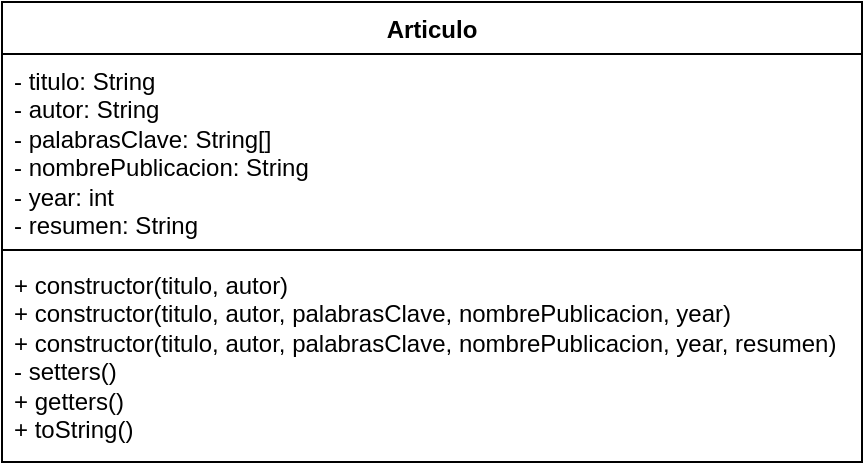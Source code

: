 <mxfile version="22.0.8" type="device">
  <diagram name="Page-1" id="pDOuHD7mY35boJG7kxlu">
    <mxGraphModel dx="868" dy="494" grid="1" gridSize="10" guides="1" tooltips="1" connect="1" arrows="1" fold="1" page="1" pageScale="1" pageWidth="850" pageHeight="1100" math="0" shadow="0">
      <root>
        <mxCell id="0" />
        <mxCell id="1" parent="0" />
        <mxCell id="39BotFT90OuQuKaCQ5Jx-1" value="Articulo" style="swimlane;fontStyle=1;align=center;verticalAlign=top;childLayout=stackLayout;horizontal=1;startSize=26;horizontalStack=0;resizeParent=1;resizeParentMax=0;resizeLast=0;collapsible=1;marginBottom=0;whiteSpace=wrap;html=1;" vertex="1" parent="1">
          <mxGeometry x="130" y="90" width="430" height="230" as="geometry" />
        </mxCell>
        <mxCell id="39BotFT90OuQuKaCQ5Jx-2" value="- titulo: String&lt;br&gt;- autor: String&lt;br&gt;- palabrasClave: String[]&lt;br&gt;- nombrePublicacion: String&lt;br&gt;- year: int&lt;br&gt;- resumen: String" style="text;strokeColor=none;fillColor=none;align=left;verticalAlign=top;spacingLeft=4;spacingRight=4;overflow=hidden;rotatable=0;points=[[0,0.5],[1,0.5]];portConstraint=eastwest;whiteSpace=wrap;html=1;" vertex="1" parent="39BotFT90OuQuKaCQ5Jx-1">
          <mxGeometry y="26" width="430" height="94" as="geometry" />
        </mxCell>
        <mxCell id="39BotFT90OuQuKaCQ5Jx-3" value="" style="line;strokeWidth=1;fillColor=none;align=left;verticalAlign=middle;spacingTop=-1;spacingLeft=3;spacingRight=3;rotatable=0;labelPosition=right;points=[];portConstraint=eastwest;strokeColor=inherit;" vertex="1" parent="39BotFT90OuQuKaCQ5Jx-1">
          <mxGeometry y="120" width="430" height="8" as="geometry" />
        </mxCell>
        <mxCell id="39BotFT90OuQuKaCQ5Jx-4" value="+ constructor(titulo, autor)&lt;br&gt;+ constructor(titulo, autor, palabrasClave, nombrePublicacion, year)&lt;br&gt;+ constructor(titulo, autor, palabrasClave, nombrePublicacion, year, resumen)&lt;br&gt;- setters()&lt;br&gt;+ getters()&lt;br&gt;+ toString()" style="text;strokeColor=none;fillColor=none;align=left;verticalAlign=top;spacingLeft=4;spacingRight=4;overflow=hidden;rotatable=0;points=[[0,0.5],[1,0.5]];portConstraint=eastwest;whiteSpace=wrap;html=1;" vertex="1" parent="39BotFT90OuQuKaCQ5Jx-1">
          <mxGeometry y="128" width="430" height="102" as="geometry" />
        </mxCell>
      </root>
    </mxGraphModel>
  </diagram>
</mxfile>
